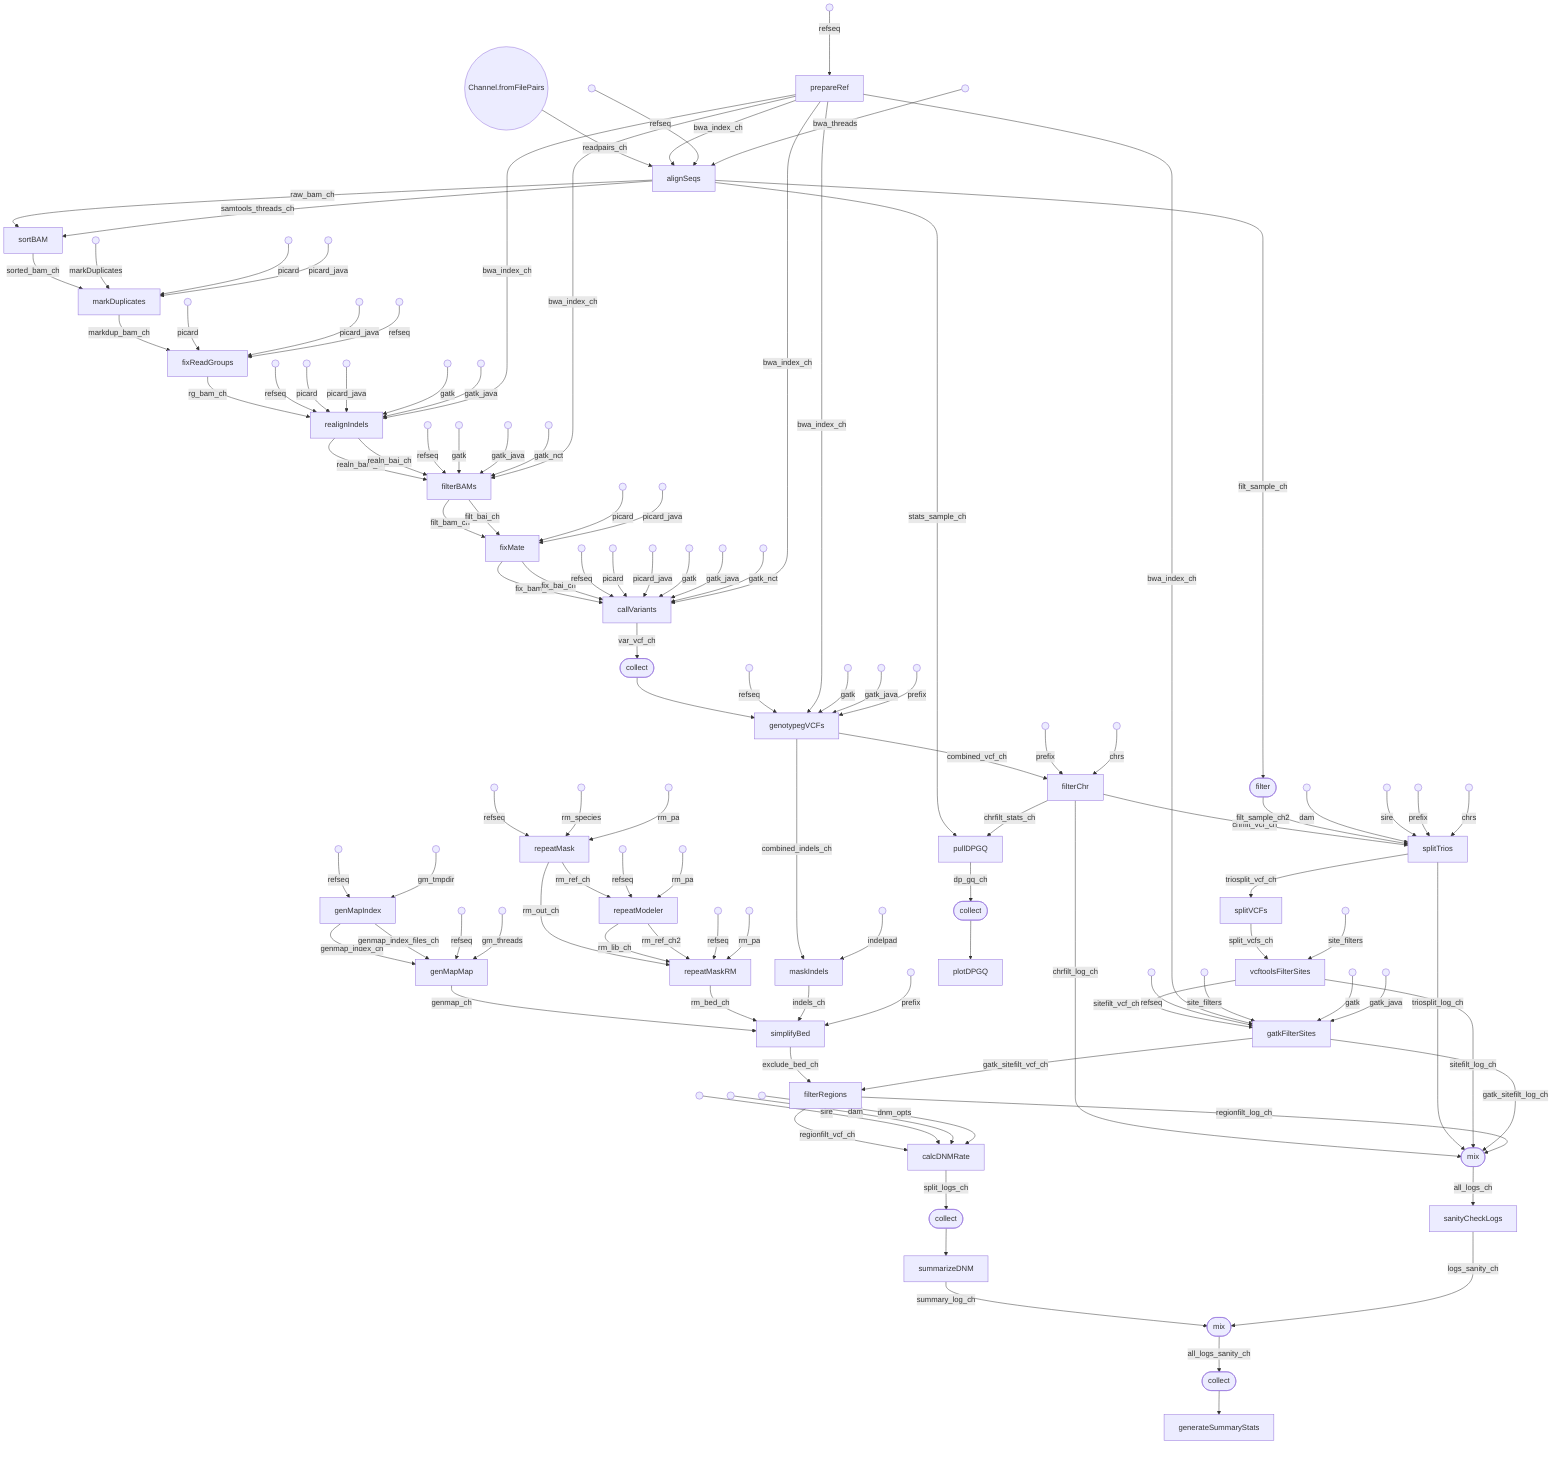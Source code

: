 flowchart TD
    p0((Channel.fromFilePairs))
    p1(( ))
    p2[prepareRef]
    p3(( ))
    p4(( ))
    p5[alignSeqs]
    p6[sortBAM]
    p7(( ))
    p8(( ))
    p9(( ))
    p10[markDuplicates]
    p11(( ))
    p12(( ))
    p13(( ))
    p14[fixReadGroups]
    p15(( ))
    p16(( ))
    p17(( ))
    p18(( ))
    p19(( ))
    p20[realignIndels]
    p21(( ))
    p22(( ))
    p23(( ))
    p24(( ))
    p25[filterBAMs]
    p26(( ))
    p27(( ))
    p28[fixMate]
    p29(( ))
    p30(( ))
    p31(( ))
    p32(( ))
    p33(( ))
    p34(( ))
    p35[callVariants]
    p36([collect])
    p37(( ))
    p38(( ))
    p39(( ))
    p40(( ))
    p41[genotypegVCFs]
    p42(( ))
    p43(( ))
    p44[genMapIndex]
    p45(( ))
    p46(( ))
    p47[genMapMap]
    p48(( ))
    p49(( ))
    p50(( ))
    p51[repeatMask]
    p52(( ))
    p53(( ))
    p54[repeatModeler]
    p55(( ))
    p56(( ))
    p57[repeatMaskRM]
    p58(( ))
    p59[maskIndels]
    p60(( ))
    p61[simplifyBed]
    p62(( ))
    p63(( ))
    p64[filterChr]
    p65([filter])
    p66(( ))
    p67(( ))
    p68(( ))
    p69(( ))
    p70[splitTrios]
    p71[pullDPGQ]
    p72([collect])
    p73[plotDPGQ]
    p74[splitVCFs]
    p75(( ))
    p76[vcftoolsFilterSites]
    p77(( ))
    p78(( ))
    p79(( ))
    p80(( ))
    p81[gatkFilterSites]
    p82[filterRegions]
    p83(( ))
    p84(( ))
    p85(( ))
    p86[calcDNMRate]
    p87([collect])
    p88[summarizeDNM]
    p89([mix])
    p90[sanityCheckLogs]
    p91([mix])
    p92([collect])
    p93[generateSummaryStats]
    p0 -->|readpairs_ch| p5
    p1 -->|refseq| p2
    p2 -->|bwa_index_ch| p5
    p3 -->|refseq| p5
    p4 -->|bwa_threads| p5
    p5 -->|raw_bam_ch| p6
    p5 -->|filt_sample_ch| p65
    p5 -->|stats_sample_ch| p71
    p5 -->|samtools_threads_ch| p6
    p6 -->|sorted_bam_ch| p10
    p7 -->|markDuplicates| p10
    p8 -->|picard| p10
    p9 -->|picard_java| p10
    p10 -->|markdup_bam_ch| p14
    p11 -->|picard| p14
    p12 -->|picard_java| p14
    p13 -->|refseq| p14
    p14 -->|rg_bam_ch| p20
    p15 -->|refseq| p20
    p16 -->|picard| p20
    p17 -->|picard_java| p20
    p18 -->|gatk| p20
    p19 -->|gatk_java| p20
    p2 -->|bwa_index_ch| p20
    p20 -->|realn_bam_ch| p25
    p20 -->|realn_bai_ch| p25
    p21 -->|refseq| p25
    p22 -->|gatk| p25
    p23 -->|gatk_java| p25
    p24 -->|gatk_nct| p25
    p2 -->|bwa_index_ch| p25
    p25 -->|filt_bam_ch| p28
    p25 -->|filt_bai_ch| p28
    p26 -->|picard| p28
    p27 -->|picard_java| p28
    p28 -->|fix_bam_ch| p35
    p28 -->|fix_bai_ch| p35
    p29 -->|refseq| p35
    p30 -->|picard| p35
    p31 -->|picard_java| p35
    p32 -->|gatk| p35
    p33 -->|gatk_java| p35
    p34 -->|gatk_nct| p35
    p2 -->|bwa_index_ch| p35
    p35 -->|var_vcf_ch| p36
    p36 --> p41
    p37 -->|refseq| p41
    p2 -->|bwa_index_ch| p41
    p38 -->|gatk| p41
    p39 -->|gatk_java| p41
    p40 -->|prefix| p41
    p41 -->|combined_vcf_ch| p64
    p41 -->|combined_indels_ch| p59
    p42 -->|refseq| p44
    p43 -->|gm_tmpdir| p44
    p44 -->|genmap_index_ch| p47
    p44 -->|genmap_index_files_ch| p47
    p45 -->|refseq| p47
    p46 -->|gm_threads| p47
    p47 -->|genmap_ch| p61
    p48 -->|refseq| p51
    p49 -->|rm_species| p51
    p50 -->|rm_pa| p51
    p51 -->|rm_ref_ch| p54
    p51 -->|rm_out_ch| p57
    p52 -->|refseq| p54
    p53 -->|rm_pa| p54
    p54 -->|rm_lib_ch| p57
    p54 -->|rm_ref_ch2| p57
    p55 -->|refseq| p57
    p56 -->|rm_pa| p57
    p57 -->|rm_bed_ch| p61
    p58 -->|indelpad| p59
    p59 -->|indels_ch| p61
    p60 -->|prefix| p61
    p61 -->|exclude_bed_ch| p82
    p62 -->|prefix| p64
    p63 -->|chrs| p64
    p64 -->|chrfilt_vcf_ch| p70
    p64 -->|chrfilt_stats_ch| p71
    p64 -->|chrfilt_log_ch| p89
    p65 -->|filt_sample_ch2| p70
    p66 -->|dam| p70
    p67 -->|sire| p70
    p68 -->|prefix| p70
    p69 -->|chrs| p70
    p70 -->|triosplit_vcf_ch| p74
    p70 -->|triosplit_log_ch| p89
    p71 -->|dp_gq_ch| p72
    p72 --> p73
    p74 -->|split_vcfs_ch| p76
    p75 -->|site_filters| p76
    p76 -->|sitefilt_vcf_ch| p81
    p76 -->|sitefilt_log_ch| p89
    p77 -->|refseq| p81
    p2 -->|bwa_index_ch| p81
    p78 -->|site_filters| p81
    p79 -->|gatk| p81
    p80 -->|gatk_java| p81
    p81 -->|gatk_sitefilt_vcf_ch| p82
    p81 -->|gatk_sitefilt_log_ch| p89
    p82 -->|regionfilt_vcf_ch| p86
    p82 -->|regionfilt_log_ch| p89
    p83 -->|sire| p86
    p84 -->|dam| p86
    p85 -->|dnm_opts| p86
    p86 -->|split_logs_ch| p87
    p87 --> p88
    p88 -->|summary_log_ch| p91
    p89 -->|all_logs_ch| p90
    p90 -->|logs_sanity_ch| p91
    p91 -->|all_logs_sanity_ch| p92
    p92 --> p93